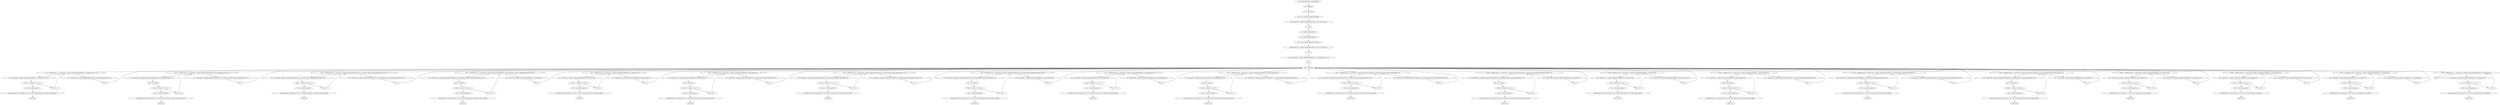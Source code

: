 digraph "unitGraph" {
    "r24 := @parameter0: java.lang.String[]"
    "i0 = 19088743"
    "i1 = -1985229329"
    "$r0 = new compiler.codegen.BMI1$MemI"
    "specialinvoke $r0.<compiler.codegen.BMI1$MemI: void <init>(int)>(i1)"
    "r1 = $r0"
    "l2 = 81985526925837671L"
    "l3 = -8526495040805286417L"
    "$r2 = new compiler.codegen.BMI1$MemL"
    "specialinvoke $r2.<compiler.codegen.BMI1$MemL: void <init>(long)>(l3)"
    "r3 = $r2"
    "i12 = staticinvoke <compiler.codegen.BMI1$BMITests: int andnl(int,int)>(i0, i1)"
    "i13 = 0"
    "goto [?= (branch)]"
    "i14 = staticinvoke <compiler.codegen.BMI1$BMITests: int andnl(int,int)>(i0, i1)"
    "if i14 == i12 goto i13 = i13 + 1"
    "$r4 = new java.lang.Error"
    "specialinvoke $r4.<java.lang.Error: void <init>(java.lang.String)>(\"andnl with register failed\")"
    "throw $r4"
    "i13 = i13 + 1"
    "if i13 < 1000000 goto i14 = staticinvoke <compiler.codegen.BMI1$BMITests: int andnl(int,int)>(i0, i1)"
    "l15 = staticinvoke <compiler.codegen.BMI1$BMITests: long andnq(long,long)>(l2, l3)"
    "i16 = 0"
    "l17 = staticinvoke <compiler.codegen.BMI1$BMITests: long andnq(long,long)>(l2, l3)"
    "$b4 = l17 cmp l15"
    "if $b4 == 0 goto i16 = i16 + 1"
    "$r5 = new java.lang.Error"
    "specialinvoke $r5.<java.lang.Error: void <init>(java.lang.String)>(\"andnq with register failed\")"
    "throw $r5"
    "i16 = i16 + 1"
    "if i16 < 1000000 goto l17 = staticinvoke <compiler.codegen.BMI1$BMITests: long andnq(long,long)>(l2, l3)"
    "i18 = staticinvoke <compiler.codegen.BMI1$BMITests: int andnl(int,compiler.codegen.BMI1$MemI)>(i0, r1)"
    "i19 = 0"
    "i20 = staticinvoke <compiler.codegen.BMI1$BMITests: int andnl(int,compiler.codegen.BMI1$MemI)>(i0, r1)"
    "if i20 == i18 goto i19 = i19 + 1"
    "$r6 = new java.lang.Error"
    "specialinvoke $r6.<java.lang.Error: void <init>(java.lang.String)>(\"andnl with memory failed\")"
    "throw $r6"
    "i19 = i19 + 1"
    "if i19 < 1000000 goto i20 = staticinvoke <compiler.codegen.BMI1$BMITests: int andnl(int,compiler.codegen.BMI1$MemI)>(i0, r1)"
    "l21 = staticinvoke <compiler.codegen.BMI1$BMITests: long andnq(long,compiler.codegen.BMI1$MemL)>(l2, r3)"
    "i22 = 0"
    "l23 = staticinvoke <compiler.codegen.BMI1$BMITests: long andnq(long,compiler.codegen.BMI1$MemL)>(l2, r3)"
    "$b5 = l23 cmp l21"
    "if $b5 == 0 goto i22 = i22 + 1"
    "$r7 = new java.lang.Error"
    "specialinvoke $r7.<java.lang.Error: void <init>(java.lang.String)>(\"andnq with memory failed\")"
    "throw $r7"
    "i22 = i22 + 1"
    "if i22 < 1000000 goto l23 = staticinvoke <compiler.codegen.BMI1$BMITests: long andnq(long,compiler.codegen.BMI1$MemL)>(l2, r3)"
    "i24 = staticinvoke <compiler.codegen.BMI1$BMITests: int blsil(int)>(i0)"
    "i25 = 0"
    "i26 = staticinvoke <compiler.codegen.BMI1$BMITests: int blsil(int)>(i0)"
    "if i26 == i24 goto i25 = i25 + 1"
    "$r8 = new java.lang.Error"
    "specialinvoke $r8.<java.lang.Error: void <init>(java.lang.String)>(\"blsil with register failed\")"
    "throw $r8"
    "i25 = i25 + 1"
    "if i25 < 1000000 goto i26 = staticinvoke <compiler.codegen.BMI1$BMITests: int blsil(int)>(i0)"
    "l27 = staticinvoke <compiler.codegen.BMI1$BMITests: long blsiq(long)>(l2)"
    "i28 = 0"
    "l29 = staticinvoke <compiler.codegen.BMI1$BMITests: long blsiq(long)>(l2)"
    "$b6 = l29 cmp l27"
    "if $b6 == 0 goto i28 = i28 + 1"
    "$r9 = new java.lang.Error"
    "specialinvoke $r9.<java.lang.Error: void <init>(java.lang.String)>(\"blsiq with register failed\")"
    "throw $r9"
    "i28 = i28 + 1"
    "if i28 < 1000000 goto l29 = staticinvoke <compiler.codegen.BMI1$BMITests: long blsiq(long)>(l2)"
    "i30 = staticinvoke <compiler.codegen.BMI1$BMITests: int blsil(compiler.codegen.BMI1$MemI)>(r1)"
    "i31 = 0"
    "i32 = staticinvoke <compiler.codegen.BMI1$BMITests: int blsil(compiler.codegen.BMI1$MemI)>(r1)"
    "if i32 == i30 goto i31 = i31 + 1"
    "$r10 = new java.lang.Error"
    "specialinvoke $r10.<java.lang.Error: void <init>(java.lang.String)>(\"blsil with memory failed\")"
    "throw $r10"
    "i31 = i31 + 1"
    "if i31 < 1000000 goto i32 = staticinvoke <compiler.codegen.BMI1$BMITests: int blsil(compiler.codegen.BMI1$MemI)>(r1)"
    "l33 = staticinvoke <compiler.codegen.BMI1$BMITests: long blsiq(compiler.codegen.BMI1$MemL)>(r3)"
    "i34 = 0"
    "l35 = staticinvoke <compiler.codegen.BMI1$BMITests: long blsiq(compiler.codegen.BMI1$MemL)>(r3)"
    "$b7 = l35 cmp l33"
    "if $b7 == 0 goto i34 = i34 + 1"
    "$r11 = new java.lang.Error"
    "specialinvoke $r11.<java.lang.Error: void <init>(java.lang.String)>(\"blsiq with memory failed\")"
    "throw $r11"
    "i34 = i34 + 1"
    "if i34 < 1000000 goto l35 = staticinvoke <compiler.codegen.BMI1$BMITests: long blsiq(compiler.codegen.BMI1$MemL)>(r3)"
    "i36 = staticinvoke <compiler.codegen.BMI1$BMITests: int blsmskl(int)>(i0)"
    "i37 = 0"
    "i38 = staticinvoke <compiler.codegen.BMI1$BMITests: int blsmskl(int)>(i0)"
    "if i38 == i36 goto i37 = i37 + 1"
    "$r12 = new java.lang.Error"
    "specialinvoke $r12.<java.lang.Error: void <init>(java.lang.String)>(\"blsmskl with register failed\")"
    "throw $r12"
    "i37 = i37 + 1"
    "if i37 < 1000000 goto i38 = staticinvoke <compiler.codegen.BMI1$BMITests: int blsmskl(int)>(i0)"
    "l39 = staticinvoke <compiler.codegen.BMI1$BMITests: long blsmskq(long)>(l2)"
    "i40 = 0"
    "l41 = staticinvoke <compiler.codegen.BMI1$BMITests: long blsmskq(long)>(l2)"
    "$b8 = l41 cmp l39"
    "if $b8 == 0 goto i40 = i40 + 1"
    "$r13 = new java.lang.Error"
    "specialinvoke $r13.<java.lang.Error: void <init>(java.lang.String)>(\"blsmskq with register failed\")"
    "throw $r13"
    "i40 = i40 + 1"
    "if i40 < 1000000 goto l41 = staticinvoke <compiler.codegen.BMI1$BMITests: long blsmskq(long)>(l2)"
    "i42 = staticinvoke <compiler.codegen.BMI1$BMITests: int blsmskl(compiler.codegen.BMI1$MemI)>(r1)"
    "i43 = 0"
    "i44 = staticinvoke <compiler.codegen.BMI1$BMITests: int blsmskl(compiler.codegen.BMI1$MemI)>(r1)"
    "if i44 == i42 goto i43 = i43 + 1"
    "$r14 = new java.lang.Error"
    "specialinvoke $r14.<java.lang.Error: void <init>(java.lang.String)>(\"blsmskl with memory failed\")"
    "throw $r14"
    "i43 = i43 + 1"
    "if i43 < 1000000 goto i44 = staticinvoke <compiler.codegen.BMI1$BMITests: int blsmskl(compiler.codegen.BMI1$MemI)>(r1)"
    "l45 = staticinvoke <compiler.codegen.BMI1$BMITests: long blsmskq(compiler.codegen.BMI1$MemL)>(r3)"
    "i46 = 0"
    "l47 = staticinvoke <compiler.codegen.BMI1$BMITests: long blsmskq(compiler.codegen.BMI1$MemL)>(r3)"
    "$b9 = l47 cmp l45"
    "if $b9 == 0 goto i46 = i46 + 1"
    "$r15 = new java.lang.Error"
    "specialinvoke $r15.<java.lang.Error: void <init>(java.lang.String)>(\"blsmskq with memory failed\")"
    "throw $r15"
    "i46 = i46 + 1"
    "if i46 < 1000000 goto l47 = staticinvoke <compiler.codegen.BMI1$BMITests: long blsmskq(compiler.codegen.BMI1$MemL)>(r3)"
    "i48 = staticinvoke <compiler.codegen.BMI1$BMITests: int blsrl(int)>(i0)"
    "i49 = 0"
    "i50 = staticinvoke <compiler.codegen.BMI1$BMITests: int blsrl(int)>(i0)"
    "if i50 == i48 goto i49 = i49 + 1"
    "$r16 = new java.lang.Error"
    "specialinvoke $r16.<java.lang.Error: void <init>(java.lang.String)>(\"blsrl with register failed\")"
    "throw $r16"
    "i49 = i49 + 1"
    "if i49 < 1000000 goto i50 = staticinvoke <compiler.codegen.BMI1$BMITests: int blsrl(int)>(i0)"
    "l51 = staticinvoke <compiler.codegen.BMI1$BMITests: long blsrq(long)>(l2)"
    "i52 = 0"
    "l53 = staticinvoke <compiler.codegen.BMI1$BMITests: long blsrq(long)>(l2)"
    "$b10 = l53 cmp l51"
    "if $b10 == 0 goto i52 = i52 + 1"
    "$r17 = new java.lang.Error"
    "specialinvoke $r17.<java.lang.Error: void <init>(java.lang.String)>(\"blsrq with register failed\")"
    "throw $r17"
    "i52 = i52 + 1"
    "if i52 < 1000000 goto l53 = staticinvoke <compiler.codegen.BMI1$BMITests: long blsrq(long)>(l2)"
    "i54 = staticinvoke <compiler.codegen.BMI1$BMITests: int blsrl(compiler.codegen.BMI1$MemI)>(r1)"
    "i55 = 0"
    "i56 = staticinvoke <compiler.codegen.BMI1$BMITests: int blsrl(compiler.codegen.BMI1$MemI)>(r1)"
    "if i56 == i54 goto i55 = i55 + 1"
    "$r18 = new java.lang.Error"
    "specialinvoke $r18.<java.lang.Error: void <init>(java.lang.String)>(\"blsrl with memory failed\")"
    "throw $r18"
    "i55 = i55 + 1"
    "if i55 < 1000000 goto i56 = staticinvoke <compiler.codegen.BMI1$BMITests: int blsrl(compiler.codegen.BMI1$MemI)>(r1)"
    "l57 = staticinvoke <compiler.codegen.BMI1$BMITests: long blsrq(compiler.codegen.BMI1$MemL)>(r3)"
    "i58 = 0"
    "l59 = staticinvoke <compiler.codegen.BMI1$BMITests: long blsrq(compiler.codegen.BMI1$MemL)>(r3)"
    "$b11 = l59 cmp l57"
    "if $b11 == 0 goto i58 = i58 + 1"
    "$r19 = new java.lang.Error"
    "specialinvoke $r19.<java.lang.Error: void <init>(java.lang.String)>(\"blsrq with memory failed\")"
    "throw $r19"
    "i58 = i58 + 1"
    "if i58 < 1000000 goto l59 = staticinvoke <compiler.codegen.BMI1$BMITests: long blsrq(compiler.codegen.BMI1$MemL)>(r3)"
    "i60 = staticinvoke <compiler.codegen.BMI1$BMITests: int lzcntl(int)>(i0)"
    "i61 = 0"
    "i62 = staticinvoke <compiler.codegen.BMI1$BMITests: int lzcntl(int)>(i0)"
    "if i62 == i60 goto i61 = i61 + 1"
    "$r20 = new java.lang.Error"
    "specialinvoke $r20.<java.lang.Error: void <init>(java.lang.String)>(\"lzcntl failed\")"
    "throw $r20"
    "i61 = i61 + 1"
    "if i61 < 1000000 goto i62 = staticinvoke <compiler.codegen.BMI1$BMITests: int lzcntl(int)>(i0)"
    "i63 = staticinvoke <compiler.codegen.BMI1$BMITests: int lzcntq(long)>(l2)"
    "i64 = 0"
    "i65 = staticinvoke <compiler.codegen.BMI1$BMITests: int lzcntq(long)>(l2)"
    "if i65 == i63 goto i64 = i64 + 1"
    "$r21 = new java.lang.Error"
    "specialinvoke $r21.<java.lang.Error: void <init>(java.lang.String)>(\"lzcntq failed\")"
    "throw $r21"
    "i64 = i64 + 1"
    "if i64 < 1000000 goto i65 = staticinvoke <compiler.codegen.BMI1$BMITests: int lzcntq(long)>(l2)"
    "i66 = staticinvoke <compiler.codegen.BMI1$BMITests: int tzcntl(int)>(i0)"
    "i67 = 0"
    "i68 = staticinvoke <compiler.codegen.BMI1$BMITests: int tzcntl(int)>(i0)"
    "if i68 == i66 goto i67 = i67 + 1"
    "$r22 = new java.lang.Error"
    "specialinvoke $r22.<java.lang.Error: void <init>(java.lang.String)>(\"tzcntl failed\")"
    "throw $r22"
    "i67 = i67 + 1"
    "if i67 < 1000000 goto i68 = staticinvoke <compiler.codegen.BMI1$BMITests: int tzcntl(int)>(i0)"
    "i69 = staticinvoke <compiler.codegen.BMI1$BMITests: int tzcntq(long)>(l2)"
    "i70 = 0"
    "i71 = staticinvoke <compiler.codegen.BMI1$BMITests: int tzcntq(long)>(l2)"
    "if i71 == i69 goto i70 = i70 + 1"
    "$r23 = new java.lang.Error"
    "specialinvoke $r23.<java.lang.Error: void <init>(java.lang.String)>(\"tzcntq failed\")"
    "throw $r23"
    "i70 = i70 + 1"
    "if i70 < 1000000 goto i71 = staticinvoke <compiler.codegen.BMI1$BMITests: int tzcntq(long)>(l2)"
    "return"
    "r24 := @parameter0: java.lang.String[]"->"i0 = 19088743";
    "i0 = 19088743"->"i1 = -1985229329";
    "i1 = -1985229329"->"$r0 = new compiler.codegen.BMI1$MemI";
    "$r0 = new compiler.codegen.BMI1$MemI"->"specialinvoke $r0.<compiler.codegen.BMI1$MemI: void <init>(int)>(i1)";
    "specialinvoke $r0.<compiler.codegen.BMI1$MemI: void <init>(int)>(i1)"->"r1 = $r0";
    "r1 = $r0"->"l2 = 81985526925837671L";
    "l2 = 81985526925837671L"->"l3 = -8526495040805286417L";
    "l3 = -8526495040805286417L"->"$r2 = new compiler.codegen.BMI1$MemL";
    "$r2 = new compiler.codegen.BMI1$MemL"->"specialinvoke $r2.<compiler.codegen.BMI1$MemL: void <init>(long)>(l3)";
    "specialinvoke $r2.<compiler.codegen.BMI1$MemL: void <init>(long)>(l3)"->"r3 = $r2";
    "r3 = $r2"->"i12 = staticinvoke <compiler.codegen.BMI1$BMITests: int andnl(int,int)>(i0, i1)";
    "i12 = staticinvoke <compiler.codegen.BMI1$BMITests: int andnl(int,int)>(i0, i1)"->"i13 = 0";
    "i13 = 0"->"goto [?= (branch)]";
    "goto [?= (branch)]"->"if i13 < 1000000 goto i14 = staticinvoke <compiler.codegen.BMI1$BMITests: int andnl(int,int)>(i0, i1)";
    "i14 = staticinvoke <compiler.codegen.BMI1$BMITests: int andnl(int,int)>(i0, i1)"->"if i14 == i12 goto i13 = i13 + 1";
    "if i14 == i12 goto i13 = i13 + 1"->"$r4 = new java.lang.Error";
    "if i14 == i12 goto i13 = i13 + 1"->"i13 = i13 + 1";
    "$r4 = new java.lang.Error"->"specialinvoke $r4.<java.lang.Error: void <init>(java.lang.String)>(\"andnl with register failed\")";
    "specialinvoke $r4.<java.lang.Error: void <init>(java.lang.String)>(\"andnl with register failed\")"->"throw $r4";
    "i13 = i13 + 1"->"if i13 < 1000000 goto i14 = staticinvoke <compiler.codegen.BMI1$BMITests: int andnl(int,int)>(i0, i1)";
    "if i13 < 1000000 goto i14 = staticinvoke <compiler.codegen.BMI1$BMITests: int andnl(int,int)>(i0, i1)"->"l15 = staticinvoke <compiler.codegen.BMI1$BMITests: long andnq(long,long)>(l2, l3)";
    "if i13 < 1000000 goto i14 = staticinvoke <compiler.codegen.BMI1$BMITests: int andnl(int,int)>(i0, i1)"->"i14 = staticinvoke <compiler.codegen.BMI1$BMITests: int andnl(int,int)>(i0, i1)";
    "l15 = staticinvoke <compiler.codegen.BMI1$BMITests: long andnq(long,long)>(l2, l3)"->"i16 = 0";
    "i16 = 0"->"goto [?= (branch)]";
    "goto [?= (branch)]"->"if i16 < 1000000 goto l17 = staticinvoke <compiler.codegen.BMI1$BMITests: long andnq(long,long)>(l2, l3)";
    "l17 = staticinvoke <compiler.codegen.BMI1$BMITests: long andnq(long,long)>(l2, l3)"->"$b4 = l17 cmp l15";
    "$b4 = l17 cmp l15"->"if $b4 == 0 goto i16 = i16 + 1";
    "if $b4 == 0 goto i16 = i16 + 1"->"$r5 = new java.lang.Error";
    "if $b4 == 0 goto i16 = i16 + 1"->"i16 = i16 + 1";
    "$r5 = new java.lang.Error"->"specialinvoke $r5.<java.lang.Error: void <init>(java.lang.String)>(\"andnq with register failed\")";
    "specialinvoke $r5.<java.lang.Error: void <init>(java.lang.String)>(\"andnq with register failed\")"->"throw $r5";
    "i16 = i16 + 1"->"if i16 < 1000000 goto l17 = staticinvoke <compiler.codegen.BMI1$BMITests: long andnq(long,long)>(l2, l3)";
    "if i16 < 1000000 goto l17 = staticinvoke <compiler.codegen.BMI1$BMITests: long andnq(long,long)>(l2, l3)"->"i18 = staticinvoke <compiler.codegen.BMI1$BMITests: int andnl(int,compiler.codegen.BMI1$MemI)>(i0, r1)";
    "if i16 < 1000000 goto l17 = staticinvoke <compiler.codegen.BMI1$BMITests: long andnq(long,long)>(l2, l3)"->"l17 = staticinvoke <compiler.codegen.BMI1$BMITests: long andnq(long,long)>(l2, l3)";
    "i18 = staticinvoke <compiler.codegen.BMI1$BMITests: int andnl(int,compiler.codegen.BMI1$MemI)>(i0, r1)"->"i19 = 0";
    "i19 = 0"->"goto [?= (branch)]";
    "goto [?= (branch)]"->"if i19 < 1000000 goto i20 = staticinvoke <compiler.codegen.BMI1$BMITests: int andnl(int,compiler.codegen.BMI1$MemI)>(i0, r1)";
    "i20 = staticinvoke <compiler.codegen.BMI1$BMITests: int andnl(int,compiler.codegen.BMI1$MemI)>(i0, r1)"->"if i20 == i18 goto i19 = i19 + 1";
    "if i20 == i18 goto i19 = i19 + 1"->"$r6 = new java.lang.Error";
    "if i20 == i18 goto i19 = i19 + 1"->"i19 = i19 + 1";
    "$r6 = new java.lang.Error"->"specialinvoke $r6.<java.lang.Error: void <init>(java.lang.String)>(\"andnl with memory failed\")";
    "specialinvoke $r6.<java.lang.Error: void <init>(java.lang.String)>(\"andnl with memory failed\")"->"throw $r6";
    "i19 = i19 + 1"->"if i19 < 1000000 goto i20 = staticinvoke <compiler.codegen.BMI1$BMITests: int andnl(int,compiler.codegen.BMI1$MemI)>(i0, r1)";
    "if i19 < 1000000 goto i20 = staticinvoke <compiler.codegen.BMI1$BMITests: int andnl(int,compiler.codegen.BMI1$MemI)>(i0, r1)"->"l21 = staticinvoke <compiler.codegen.BMI1$BMITests: long andnq(long,compiler.codegen.BMI1$MemL)>(l2, r3)";
    "if i19 < 1000000 goto i20 = staticinvoke <compiler.codegen.BMI1$BMITests: int andnl(int,compiler.codegen.BMI1$MemI)>(i0, r1)"->"i20 = staticinvoke <compiler.codegen.BMI1$BMITests: int andnl(int,compiler.codegen.BMI1$MemI)>(i0, r1)";
    "l21 = staticinvoke <compiler.codegen.BMI1$BMITests: long andnq(long,compiler.codegen.BMI1$MemL)>(l2, r3)"->"i22 = 0";
    "i22 = 0"->"goto [?= (branch)]";
    "goto [?= (branch)]"->"if i22 < 1000000 goto l23 = staticinvoke <compiler.codegen.BMI1$BMITests: long andnq(long,compiler.codegen.BMI1$MemL)>(l2, r3)";
    "l23 = staticinvoke <compiler.codegen.BMI1$BMITests: long andnq(long,compiler.codegen.BMI1$MemL)>(l2, r3)"->"$b5 = l23 cmp l21";
    "$b5 = l23 cmp l21"->"if $b5 == 0 goto i22 = i22 + 1";
    "if $b5 == 0 goto i22 = i22 + 1"->"$r7 = new java.lang.Error";
    "if $b5 == 0 goto i22 = i22 + 1"->"i22 = i22 + 1";
    "$r7 = new java.lang.Error"->"specialinvoke $r7.<java.lang.Error: void <init>(java.lang.String)>(\"andnq with memory failed\")";
    "specialinvoke $r7.<java.lang.Error: void <init>(java.lang.String)>(\"andnq with memory failed\")"->"throw $r7";
    "i22 = i22 + 1"->"if i22 < 1000000 goto l23 = staticinvoke <compiler.codegen.BMI1$BMITests: long andnq(long,compiler.codegen.BMI1$MemL)>(l2, r3)";
    "if i22 < 1000000 goto l23 = staticinvoke <compiler.codegen.BMI1$BMITests: long andnq(long,compiler.codegen.BMI1$MemL)>(l2, r3)"->"i24 = staticinvoke <compiler.codegen.BMI1$BMITests: int blsil(int)>(i0)";
    "if i22 < 1000000 goto l23 = staticinvoke <compiler.codegen.BMI1$BMITests: long andnq(long,compiler.codegen.BMI1$MemL)>(l2, r3)"->"l23 = staticinvoke <compiler.codegen.BMI1$BMITests: long andnq(long,compiler.codegen.BMI1$MemL)>(l2, r3)";
    "i24 = staticinvoke <compiler.codegen.BMI1$BMITests: int blsil(int)>(i0)"->"i25 = 0";
    "i25 = 0"->"goto [?= (branch)]";
    "goto [?= (branch)]"->"if i25 < 1000000 goto i26 = staticinvoke <compiler.codegen.BMI1$BMITests: int blsil(int)>(i0)";
    "i26 = staticinvoke <compiler.codegen.BMI1$BMITests: int blsil(int)>(i0)"->"if i26 == i24 goto i25 = i25 + 1";
    "if i26 == i24 goto i25 = i25 + 1"->"$r8 = new java.lang.Error";
    "if i26 == i24 goto i25 = i25 + 1"->"i25 = i25 + 1";
    "$r8 = new java.lang.Error"->"specialinvoke $r8.<java.lang.Error: void <init>(java.lang.String)>(\"blsil with register failed\")";
    "specialinvoke $r8.<java.lang.Error: void <init>(java.lang.String)>(\"blsil with register failed\")"->"throw $r8";
    "i25 = i25 + 1"->"if i25 < 1000000 goto i26 = staticinvoke <compiler.codegen.BMI1$BMITests: int blsil(int)>(i0)";
    "if i25 < 1000000 goto i26 = staticinvoke <compiler.codegen.BMI1$BMITests: int blsil(int)>(i0)"->"l27 = staticinvoke <compiler.codegen.BMI1$BMITests: long blsiq(long)>(l2)";
    "if i25 < 1000000 goto i26 = staticinvoke <compiler.codegen.BMI1$BMITests: int blsil(int)>(i0)"->"i26 = staticinvoke <compiler.codegen.BMI1$BMITests: int blsil(int)>(i0)";
    "l27 = staticinvoke <compiler.codegen.BMI1$BMITests: long blsiq(long)>(l2)"->"i28 = 0";
    "i28 = 0"->"goto [?= (branch)]";
    "goto [?= (branch)]"->"if i28 < 1000000 goto l29 = staticinvoke <compiler.codegen.BMI1$BMITests: long blsiq(long)>(l2)";
    "l29 = staticinvoke <compiler.codegen.BMI1$BMITests: long blsiq(long)>(l2)"->"$b6 = l29 cmp l27";
    "$b6 = l29 cmp l27"->"if $b6 == 0 goto i28 = i28 + 1";
    "if $b6 == 0 goto i28 = i28 + 1"->"$r9 = new java.lang.Error";
    "if $b6 == 0 goto i28 = i28 + 1"->"i28 = i28 + 1";
    "$r9 = new java.lang.Error"->"specialinvoke $r9.<java.lang.Error: void <init>(java.lang.String)>(\"blsiq with register failed\")";
    "specialinvoke $r9.<java.lang.Error: void <init>(java.lang.String)>(\"blsiq with register failed\")"->"throw $r9";
    "i28 = i28 + 1"->"if i28 < 1000000 goto l29 = staticinvoke <compiler.codegen.BMI1$BMITests: long blsiq(long)>(l2)";
    "if i28 < 1000000 goto l29 = staticinvoke <compiler.codegen.BMI1$BMITests: long blsiq(long)>(l2)"->"i30 = staticinvoke <compiler.codegen.BMI1$BMITests: int blsil(compiler.codegen.BMI1$MemI)>(r1)";
    "if i28 < 1000000 goto l29 = staticinvoke <compiler.codegen.BMI1$BMITests: long blsiq(long)>(l2)"->"l29 = staticinvoke <compiler.codegen.BMI1$BMITests: long blsiq(long)>(l2)";
    "i30 = staticinvoke <compiler.codegen.BMI1$BMITests: int blsil(compiler.codegen.BMI1$MemI)>(r1)"->"i31 = 0";
    "i31 = 0"->"goto [?= (branch)]";
    "goto [?= (branch)]"->"if i31 < 1000000 goto i32 = staticinvoke <compiler.codegen.BMI1$BMITests: int blsil(compiler.codegen.BMI1$MemI)>(r1)";
    "i32 = staticinvoke <compiler.codegen.BMI1$BMITests: int blsil(compiler.codegen.BMI1$MemI)>(r1)"->"if i32 == i30 goto i31 = i31 + 1";
    "if i32 == i30 goto i31 = i31 + 1"->"$r10 = new java.lang.Error";
    "if i32 == i30 goto i31 = i31 + 1"->"i31 = i31 + 1";
    "$r10 = new java.lang.Error"->"specialinvoke $r10.<java.lang.Error: void <init>(java.lang.String)>(\"blsil with memory failed\")";
    "specialinvoke $r10.<java.lang.Error: void <init>(java.lang.String)>(\"blsil with memory failed\")"->"throw $r10";
    "i31 = i31 + 1"->"if i31 < 1000000 goto i32 = staticinvoke <compiler.codegen.BMI1$BMITests: int blsil(compiler.codegen.BMI1$MemI)>(r1)";
    "if i31 < 1000000 goto i32 = staticinvoke <compiler.codegen.BMI1$BMITests: int blsil(compiler.codegen.BMI1$MemI)>(r1)"->"l33 = staticinvoke <compiler.codegen.BMI1$BMITests: long blsiq(compiler.codegen.BMI1$MemL)>(r3)";
    "if i31 < 1000000 goto i32 = staticinvoke <compiler.codegen.BMI1$BMITests: int blsil(compiler.codegen.BMI1$MemI)>(r1)"->"i32 = staticinvoke <compiler.codegen.BMI1$BMITests: int blsil(compiler.codegen.BMI1$MemI)>(r1)";
    "l33 = staticinvoke <compiler.codegen.BMI1$BMITests: long blsiq(compiler.codegen.BMI1$MemL)>(r3)"->"i34 = 0";
    "i34 = 0"->"goto [?= (branch)]";
    "goto [?= (branch)]"->"if i34 < 1000000 goto l35 = staticinvoke <compiler.codegen.BMI1$BMITests: long blsiq(compiler.codegen.BMI1$MemL)>(r3)";
    "l35 = staticinvoke <compiler.codegen.BMI1$BMITests: long blsiq(compiler.codegen.BMI1$MemL)>(r3)"->"$b7 = l35 cmp l33";
    "$b7 = l35 cmp l33"->"if $b7 == 0 goto i34 = i34 + 1";
    "if $b7 == 0 goto i34 = i34 + 1"->"$r11 = new java.lang.Error";
    "if $b7 == 0 goto i34 = i34 + 1"->"i34 = i34 + 1";
    "$r11 = new java.lang.Error"->"specialinvoke $r11.<java.lang.Error: void <init>(java.lang.String)>(\"blsiq with memory failed\")";
    "specialinvoke $r11.<java.lang.Error: void <init>(java.lang.String)>(\"blsiq with memory failed\")"->"throw $r11";
    "i34 = i34 + 1"->"if i34 < 1000000 goto l35 = staticinvoke <compiler.codegen.BMI1$BMITests: long blsiq(compiler.codegen.BMI1$MemL)>(r3)";
    "if i34 < 1000000 goto l35 = staticinvoke <compiler.codegen.BMI1$BMITests: long blsiq(compiler.codegen.BMI1$MemL)>(r3)"->"i36 = staticinvoke <compiler.codegen.BMI1$BMITests: int blsmskl(int)>(i0)";
    "if i34 < 1000000 goto l35 = staticinvoke <compiler.codegen.BMI1$BMITests: long blsiq(compiler.codegen.BMI1$MemL)>(r3)"->"l35 = staticinvoke <compiler.codegen.BMI1$BMITests: long blsiq(compiler.codegen.BMI1$MemL)>(r3)";
    "i36 = staticinvoke <compiler.codegen.BMI1$BMITests: int blsmskl(int)>(i0)"->"i37 = 0";
    "i37 = 0"->"goto [?= (branch)]";
    "goto [?= (branch)]"->"if i37 < 1000000 goto i38 = staticinvoke <compiler.codegen.BMI1$BMITests: int blsmskl(int)>(i0)";
    "i38 = staticinvoke <compiler.codegen.BMI1$BMITests: int blsmskl(int)>(i0)"->"if i38 == i36 goto i37 = i37 + 1";
    "if i38 == i36 goto i37 = i37 + 1"->"$r12 = new java.lang.Error";
    "if i38 == i36 goto i37 = i37 + 1"->"i37 = i37 + 1";
    "$r12 = new java.lang.Error"->"specialinvoke $r12.<java.lang.Error: void <init>(java.lang.String)>(\"blsmskl with register failed\")";
    "specialinvoke $r12.<java.lang.Error: void <init>(java.lang.String)>(\"blsmskl with register failed\")"->"throw $r12";
    "i37 = i37 + 1"->"if i37 < 1000000 goto i38 = staticinvoke <compiler.codegen.BMI1$BMITests: int blsmskl(int)>(i0)";
    "if i37 < 1000000 goto i38 = staticinvoke <compiler.codegen.BMI1$BMITests: int blsmskl(int)>(i0)"->"l39 = staticinvoke <compiler.codegen.BMI1$BMITests: long blsmskq(long)>(l2)";
    "if i37 < 1000000 goto i38 = staticinvoke <compiler.codegen.BMI1$BMITests: int blsmskl(int)>(i0)"->"i38 = staticinvoke <compiler.codegen.BMI1$BMITests: int blsmskl(int)>(i0)";
    "l39 = staticinvoke <compiler.codegen.BMI1$BMITests: long blsmskq(long)>(l2)"->"i40 = 0";
    "i40 = 0"->"goto [?= (branch)]";
    "goto [?= (branch)]"->"if i40 < 1000000 goto l41 = staticinvoke <compiler.codegen.BMI1$BMITests: long blsmskq(long)>(l2)";
    "l41 = staticinvoke <compiler.codegen.BMI1$BMITests: long blsmskq(long)>(l2)"->"$b8 = l41 cmp l39";
    "$b8 = l41 cmp l39"->"if $b8 == 0 goto i40 = i40 + 1";
    "if $b8 == 0 goto i40 = i40 + 1"->"$r13 = new java.lang.Error";
    "if $b8 == 0 goto i40 = i40 + 1"->"i40 = i40 + 1";
    "$r13 = new java.lang.Error"->"specialinvoke $r13.<java.lang.Error: void <init>(java.lang.String)>(\"blsmskq with register failed\")";
    "specialinvoke $r13.<java.lang.Error: void <init>(java.lang.String)>(\"blsmskq with register failed\")"->"throw $r13";
    "i40 = i40 + 1"->"if i40 < 1000000 goto l41 = staticinvoke <compiler.codegen.BMI1$BMITests: long blsmskq(long)>(l2)";
    "if i40 < 1000000 goto l41 = staticinvoke <compiler.codegen.BMI1$BMITests: long blsmskq(long)>(l2)"->"i42 = staticinvoke <compiler.codegen.BMI1$BMITests: int blsmskl(compiler.codegen.BMI1$MemI)>(r1)";
    "if i40 < 1000000 goto l41 = staticinvoke <compiler.codegen.BMI1$BMITests: long blsmskq(long)>(l2)"->"l41 = staticinvoke <compiler.codegen.BMI1$BMITests: long blsmskq(long)>(l2)";
    "i42 = staticinvoke <compiler.codegen.BMI1$BMITests: int blsmskl(compiler.codegen.BMI1$MemI)>(r1)"->"i43 = 0";
    "i43 = 0"->"goto [?= (branch)]";
    "goto [?= (branch)]"->"if i43 < 1000000 goto i44 = staticinvoke <compiler.codegen.BMI1$BMITests: int blsmskl(compiler.codegen.BMI1$MemI)>(r1)";
    "i44 = staticinvoke <compiler.codegen.BMI1$BMITests: int blsmskl(compiler.codegen.BMI1$MemI)>(r1)"->"if i44 == i42 goto i43 = i43 + 1";
    "if i44 == i42 goto i43 = i43 + 1"->"$r14 = new java.lang.Error";
    "if i44 == i42 goto i43 = i43 + 1"->"i43 = i43 + 1";
    "$r14 = new java.lang.Error"->"specialinvoke $r14.<java.lang.Error: void <init>(java.lang.String)>(\"blsmskl with memory failed\")";
    "specialinvoke $r14.<java.lang.Error: void <init>(java.lang.String)>(\"blsmskl with memory failed\")"->"throw $r14";
    "i43 = i43 + 1"->"if i43 < 1000000 goto i44 = staticinvoke <compiler.codegen.BMI1$BMITests: int blsmskl(compiler.codegen.BMI1$MemI)>(r1)";
    "if i43 < 1000000 goto i44 = staticinvoke <compiler.codegen.BMI1$BMITests: int blsmskl(compiler.codegen.BMI1$MemI)>(r1)"->"l45 = staticinvoke <compiler.codegen.BMI1$BMITests: long blsmskq(compiler.codegen.BMI1$MemL)>(r3)";
    "if i43 < 1000000 goto i44 = staticinvoke <compiler.codegen.BMI1$BMITests: int blsmskl(compiler.codegen.BMI1$MemI)>(r1)"->"i44 = staticinvoke <compiler.codegen.BMI1$BMITests: int blsmskl(compiler.codegen.BMI1$MemI)>(r1)";
    "l45 = staticinvoke <compiler.codegen.BMI1$BMITests: long blsmskq(compiler.codegen.BMI1$MemL)>(r3)"->"i46 = 0";
    "i46 = 0"->"goto [?= (branch)]";
    "goto [?= (branch)]"->"if i46 < 1000000 goto l47 = staticinvoke <compiler.codegen.BMI1$BMITests: long blsmskq(compiler.codegen.BMI1$MemL)>(r3)";
    "l47 = staticinvoke <compiler.codegen.BMI1$BMITests: long blsmskq(compiler.codegen.BMI1$MemL)>(r3)"->"$b9 = l47 cmp l45";
    "$b9 = l47 cmp l45"->"if $b9 == 0 goto i46 = i46 + 1";
    "if $b9 == 0 goto i46 = i46 + 1"->"$r15 = new java.lang.Error";
    "if $b9 == 0 goto i46 = i46 + 1"->"i46 = i46 + 1";
    "$r15 = new java.lang.Error"->"specialinvoke $r15.<java.lang.Error: void <init>(java.lang.String)>(\"blsmskq with memory failed\")";
    "specialinvoke $r15.<java.lang.Error: void <init>(java.lang.String)>(\"blsmskq with memory failed\")"->"throw $r15";
    "i46 = i46 + 1"->"if i46 < 1000000 goto l47 = staticinvoke <compiler.codegen.BMI1$BMITests: long blsmskq(compiler.codegen.BMI1$MemL)>(r3)";
    "if i46 < 1000000 goto l47 = staticinvoke <compiler.codegen.BMI1$BMITests: long blsmskq(compiler.codegen.BMI1$MemL)>(r3)"->"i48 = staticinvoke <compiler.codegen.BMI1$BMITests: int blsrl(int)>(i0)";
    "if i46 < 1000000 goto l47 = staticinvoke <compiler.codegen.BMI1$BMITests: long blsmskq(compiler.codegen.BMI1$MemL)>(r3)"->"l47 = staticinvoke <compiler.codegen.BMI1$BMITests: long blsmskq(compiler.codegen.BMI1$MemL)>(r3)";
    "i48 = staticinvoke <compiler.codegen.BMI1$BMITests: int blsrl(int)>(i0)"->"i49 = 0";
    "i49 = 0"->"goto [?= (branch)]";
    "goto [?= (branch)]"->"if i49 < 1000000 goto i50 = staticinvoke <compiler.codegen.BMI1$BMITests: int blsrl(int)>(i0)";
    "i50 = staticinvoke <compiler.codegen.BMI1$BMITests: int blsrl(int)>(i0)"->"if i50 == i48 goto i49 = i49 + 1";
    "if i50 == i48 goto i49 = i49 + 1"->"$r16 = new java.lang.Error";
    "if i50 == i48 goto i49 = i49 + 1"->"i49 = i49 + 1";
    "$r16 = new java.lang.Error"->"specialinvoke $r16.<java.lang.Error: void <init>(java.lang.String)>(\"blsrl with register failed\")";
    "specialinvoke $r16.<java.lang.Error: void <init>(java.lang.String)>(\"blsrl with register failed\")"->"throw $r16";
    "i49 = i49 + 1"->"if i49 < 1000000 goto i50 = staticinvoke <compiler.codegen.BMI1$BMITests: int blsrl(int)>(i0)";
    "if i49 < 1000000 goto i50 = staticinvoke <compiler.codegen.BMI1$BMITests: int blsrl(int)>(i0)"->"l51 = staticinvoke <compiler.codegen.BMI1$BMITests: long blsrq(long)>(l2)";
    "if i49 < 1000000 goto i50 = staticinvoke <compiler.codegen.BMI1$BMITests: int blsrl(int)>(i0)"->"i50 = staticinvoke <compiler.codegen.BMI1$BMITests: int blsrl(int)>(i0)";
    "l51 = staticinvoke <compiler.codegen.BMI1$BMITests: long blsrq(long)>(l2)"->"i52 = 0";
    "i52 = 0"->"goto [?= (branch)]";
    "goto [?= (branch)]"->"if i52 < 1000000 goto l53 = staticinvoke <compiler.codegen.BMI1$BMITests: long blsrq(long)>(l2)";
    "l53 = staticinvoke <compiler.codegen.BMI1$BMITests: long blsrq(long)>(l2)"->"$b10 = l53 cmp l51";
    "$b10 = l53 cmp l51"->"if $b10 == 0 goto i52 = i52 + 1";
    "if $b10 == 0 goto i52 = i52 + 1"->"$r17 = new java.lang.Error";
    "if $b10 == 0 goto i52 = i52 + 1"->"i52 = i52 + 1";
    "$r17 = new java.lang.Error"->"specialinvoke $r17.<java.lang.Error: void <init>(java.lang.String)>(\"blsrq with register failed\")";
    "specialinvoke $r17.<java.lang.Error: void <init>(java.lang.String)>(\"blsrq with register failed\")"->"throw $r17";
    "i52 = i52 + 1"->"if i52 < 1000000 goto l53 = staticinvoke <compiler.codegen.BMI1$BMITests: long blsrq(long)>(l2)";
    "if i52 < 1000000 goto l53 = staticinvoke <compiler.codegen.BMI1$BMITests: long blsrq(long)>(l2)"->"i54 = staticinvoke <compiler.codegen.BMI1$BMITests: int blsrl(compiler.codegen.BMI1$MemI)>(r1)";
    "if i52 < 1000000 goto l53 = staticinvoke <compiler.codegen.BMI1$BMITests: long blsrq(long)>(l2)"->"l53 = staticinvoke <compiler.codegen.BMI1$BMITests: long blsrq(long)>(l2)";
    "i54 = staticinvoke <compiler.codegen.BMI1$BMITests: int blsrl(compiler.codegen.BMI1$MemI)>(r1)"->"i55 = 0";
    "i55 = 0"->"goto [?= (branch)]";
    "goto [?= (branch)]"->"if i55 < 1000000 goto i56 = staticinvoke <compiler.codegen.BMI1$BMITests: int blsrl(compiler.codegen.BMI1$MemI)>(r1)";
    "i56 = staticinvoke <compiler.codegen.BMI1$BMITests: int blsrl(compiler.codegen.BMI1$MemI)>(r1)"->"if i56 == i54 goto i55 = i55 + 1";
    "if i56 == i54 goto i55 = i55 + 1"->"$r18 = new java.lang.Error";
    "if i56 == i54 goto i55 = i55 + 1"->"i55 = i55 + 1";
    "$r18 = new java.lang.Error"->"specialinvoke $r18.<java.lang.Error: void <init>(java.lang.String)>(\"blsrl with memory failed\")";
    "specialinvoke $r18.<java.lang.Error: void <init>(java.lang.String)>(\"blsrl with memory failed\")"->"throw $r18";
    "i55 = i55 + 1"->"if i55 < 1000000 goto i56 = staticinvoke <compiler.codegen.BMI1$BMITests: int blsrl(compiler.codegen.BMI1$MemI)>(r1)";
    "if i55 < 1000000 goto i56 = staticinvoke <compiler.codegen.BMI1$BMITests: int blsrl(compiler.codegen.BMI1$MemI)>(r1)"->"l57 = staticinvoke <compiler.codegen.BMI1$BMITests: long blsrq(compiler.codegen.BMI1$MemL)>(r3)";
    "if i55 < 1000000 goto i56 = staticinvoke <compiler.codegen.BMI1$BMITests: int blsrl(compiler.codegen.BMI1$MemI)>(r1)"->"i56 = staticinvoke <compiler.codegen.BMI1$BMITests: int blsrl(compiler.codegen.BMI1$MemI)>(r1)";
    "l57 = staticinvoke <compiler.codegen.BMI1$BMITests: long blsrq(compiler.codegen.BMI1$MemL)>(r3)"->"i58 = 0";
    "i58 = 0"->"goto [?= (branch)]";
    "goto [?= (branch)]"->"if i58 < 1000000 goto l59 = staticinvoke <compiler.codegen.BMI1$BMITests: long blsrq(compiler.codegen.BMI1$MemL)>(r3)";
    "l59 = staticinvoke <compiler.codegen.BMI1$BMITests: long blsrq(compiler.codegen.BMI1$MemL)>(r3)"->"$b11 = l59 cmp l57";
    "$b11 = l59 cmp l57"->"if $b11 == 0 goto i58 = i58 + 1";
    "if $b11 == 0 goto i58 = i58 + 1"->"$r19 = new java.lang.Error";
    "if $b11 == 0 goto i58 = i58 + 1"->"i58 = i58 + 1";
    "$r19 = new java.lang.Error"->"specialinvoke $r19.<java.lang.Error: void <init>(java.lang.String)>(\"blsrq with memory failed\")";
    "specialinvoke $r19.<java.lang.Error: void <init>(java.lang.String)>(\"blsrq with memory failed\")"->"throw $r19";
    "i58 = i58 + 1"->"if i58 < 1000000 goto l59 = staticinvoke <compiler.codegen.BMI1$BMITests: long blsrq(compiler.codegen.BMI1$MemL)>(r3)";
    "if i58 < 1000000 goto l59 = staticinvoke <compiler.codegen.BMI1$BMITests: long blsrq(compiler.codegen.BMI1$MemL)>(r3)"->"i60 = staticinvoke <compiler.codegen.BMI1$BMITests: int lzcntl(int)>(i0)";
    "if i58 < 1000000 goto l59 = staticinvoke <compiler.codegen.BMI1$BMITests: long blsrq(compiler.codegen.BMI1$MemL)>(r3)"->"l59 = staticinvoke <compiler.codegen.BMI1$BMITests: long blsrq(compiler.codegen.BMI1$MemL)>(r3)";
    "i60 = staticinvoke <compiler.codegen.BMI1$BMITests: int lzcntl(int)>(i0)"->"i61 = 0";
    "i61 = 0"->"goto [?= (branch)]";
    "goto [?= (branch)]"->"if i61 < 1000000 goto i62 = staticinvoke <compiler.codegen.BMI1$BMITests: int lzcntl(int)>(i0)";
    "i62 = staticinvoke <compiler.codegen.BMI1$BMITests: int lzcntl(int)>(i0)"->"if i62 == i60 goto i61 = i61 + 1";
    "if i62 == i60 goto i61 = i61 + 1"->"$r20 = new java.lang.Error";
    "if i62 == i60 goto i61 = i61 + 1"->"i61 = i61 + 1";
    "$r20 = new java.lang.Error"->"specialinvoke $r20.<java.lang.Error: void <init>(java.lang.String)>(\"lzcntl failed\")";
    "specialinvoke $r20.<java.lang.Error: void <init>(java.lang.String)>(\"lzcntl failed\")"->"throw $r20";
    "i61 = i61 + 1"->"if i61 < 1000000 goto i62 = staticinvoke <compiler.codegen.BMI1$BMITests: int lzcntl(int)>(i0)";
    "if i61 < 1000000 goto i62 = staticinvoke <compiler.codegen.BMI1$BMITests: int lzcntl(int)>(i0)"->"i63 = staticinvoke <compiler.codegen.BMI1$BMITests: int lzcntq(long)>(l2)";
    "if i61 < 1000000 goto i62 = staticinvoke <compiler.codegen.BMI1$BMITests: int lzcntl(int)>(i0)"->"i62 = staticinvoke <compiler.codegen.BMI1$BMITests: int lzcntl(int)>(i0)";
    "i63 = staticinvoke <compiler.codegen.BMI1$BMITests: int lzcntq(long)>(l2)"->"i64 = 0";
    "i64 = 0"->"goto [?= (branch)]";
    "goto [?= (branch)]"->"if i64 < 1000000 goto i65 = staticinvoke <compiler.codegen.BMI1$BMITests: int lzcntq(long)>(l2)";
    "i65 = staticinvoke <compiler.codegen.BMI1$BMITests: int lzcntq(long)>(l2)"->"if i65 == i63 goto i64 = i64 + 1";
    "if i65 == i63 goto i64 = i64 + 1"->"$r21 = new java.lang.Error";
    "if i65 == i63 goto i64 = i64 + 1"->"i64 = i64 + 1";
    "$r21 = new java.lang.Error"->"specialinvoke $r21.<java.lang.Error: void <init>(java.lang.String)>(\"lzcntq failed\")";
    "specialinvoke $r21.<java.lang.Error: void <init>(java.lang.String)>(\"lzcntq failed\")"->"throw $r21";
    "i64 = i64 + 1"->"if i64 < 1000000 goto i65 = staticinvoke <compiler.codegen.BMI1$BMITests: int lzcntq(long)>(l2)";
    "if i64 < 1000000 goto i65 = staticinvoke <compiler.codegen.BMI1$BMITests: int lzcntq(long)>(l2)"->"i66 = staticinvoke <compiler.codegen.BMI1$BMITests: int tzcntl(int)>(i0)";
    "if i64 < 1000000 goto i65 = staticinvoke <compiler.codegen.BMI1$BMITests: int lzcntq(long)>(l2)"->"i65 = staticinvoke <compiler.codegen.BMI1$BMITests: int lzcntq(long)>(l2)";
    "i66 = staticinvoke <compiler.codegen.BMI1$BMITests: int tzcntl(int)>(i0)"->"i67 = 0";
    "i67 = 0"->"goto [?= (branch)]";
    "goto [?= (branch)]"->"if i67 < 1000000 goto i68 = staticinvoke <compiler.codegen.BMI1$BMITests: int tzcntl(int)>(i0)";
    "i68 = staticinvoke <compiler.codegen.BMI1$BMITests: int tzcntl(int)>(i0)"->"if i68 == i66 goto i67 = i67 + 1";
    "if i68 == i66 goto i67 = i67 + 1"->"$r22 = new java.lang.Error";
    "if i68 == i66 goto i67 = i67 + 1"->"i67 = i67 + 1";
    "$r22 = new java.lang.Error"->"specialinvoke $r22.<java.lang.Error: void <init>(java.lang.String)>(\"tzcntl failed\")";
    "specialinvoke $r22.<java.lang.Error: void <init>(java.lang.String)>(\"tzcntl failed\")"->"throw $r22";
    "i67 = i67 + 1"->"if i67 < 1000000 goto i68 = staticinvoke <compiler.codegen.BMI1$BMITests: int tzcntl(int)>(i0)";
    "if i67 < 1000000 goto i68 = staticinvoke <compiler.codegen.BMI1$BMITests: int tzcntl(int)>(i0)"->"i69 = staticinvoke <compiler.codegen.BMI1$BMITests: int tzcntq(long)>(l2)";
    "if i67 < 1000000 goto i68 = staticinvoke <compiler.codegen.BMI1$BMITests: int tzcntl(int)>(i0)"->"i68 = staticinvoke <compiler.codegen.BMI1$BMITests: int tzcntl(int)>(i0)";
    "i69 = staticinvoke <compiler.codegen.BMI1$BMITests: int tzcntq(long)>(l2)"->"i70 = 0";
    "i70 = 0"->"goto [?= (branch)]";
    "goto [?= (branch)]"->"if i70 < 1000000 goto i71 = staticinvoke <compiler.codegen.BMI1$BMITests: int tzcntq(long)>(l2)";
    "i71 = staticinvoke <compiler.codegen.BMI1$BMITests: int tzcntq(long)>(l2)"->"if i71 == i69 goto i70 = i70 + 1";
    "if i71 == i69 goto i70 = i70 + 1"->"$r23 = new java.lang.Error";
    "if i71 == i69 goto i70 = i70 + 1"->"i70 = i70 + 1";
    "$r23 = new java.lang.Error"->"specialinvoke $r23.<java.lang.Error: void <init>(java.lang.String)>(\"tzcntq failed\")";
    "specialinvoke $r23.<java.lang.Error: void <init>(java.lang.String)>(\"tzcntq failed\")"->"throw $r23";
    "i70 = i70 + 1"->"if i70 < 1000000 goto i71 = staticinvoke <compiler.codegen.BMI1$BMITests: int tzcntq(long)>(l2)";
    "if i70 < 1000000 goto i71 = staticinvoke <compiler.codegen.BMI1$BMITests: int tzcntq(long)>(l2)"->"return";
    "if i70 < 1000000 goto i71 = staticinvoke <compiler.codegen.BMI1$BMITests: int tzcntq(long)>(l2)"->"i71 = staticinvoke <compiler.codegen.BMI1$BMITests: int tzcntq(long)>(l2)";
}

